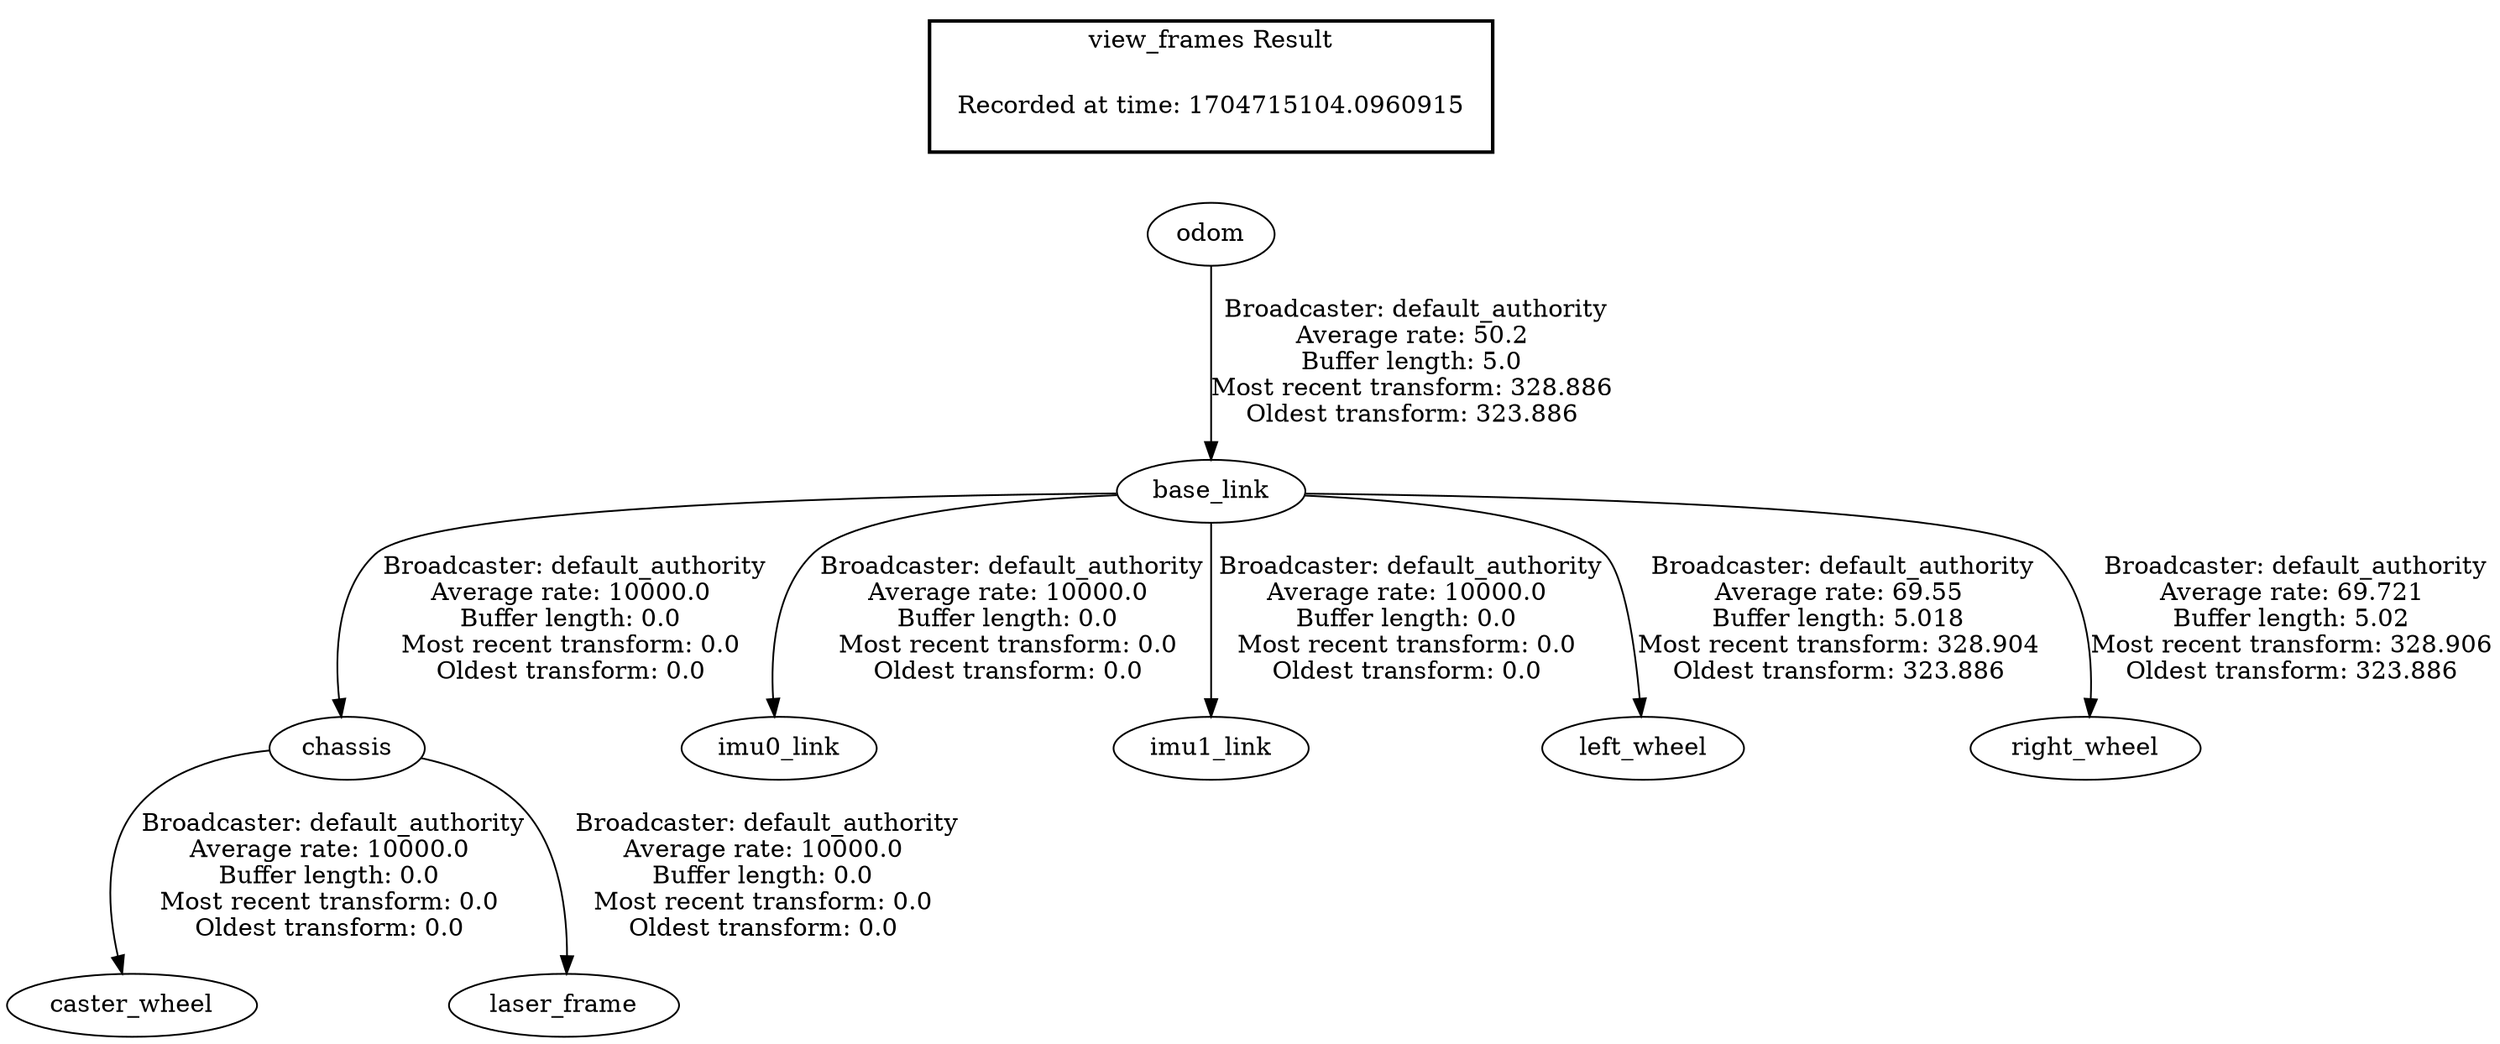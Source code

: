 digraph G {
"chassis" -> "caster_wheel"[label=" Broadcaster: default_authority\nAverage rate: 10000.0\nBuffer length: 0.0\nMost recent transform: 0.0\nOldest transform: 0.0\n"];
"base_link" -> "chassis"[label=" Broadcaster: default_authority\nAverage rate: 10000.0\nBuffer length: 0.0\nMost recent transform: 0.0\nOldest transform: 0.0\n"];
"odom" -> "base_link"[label=" Broadcaster: default_authority\nAverage rate: 50.2\nBuffer length: 5.0\nMost recent transform: 328.886\nOldest transform: 323.886\n"];
"base_link" -> "imu0_link"[label=" Broadcaster: default_authority\nAverage rate: 10000.0\nBuffer length: 0.0\nMost recent transform: 0.0\nOldest transform: 0.0\n"];
"base_link" -> "imu1_link"[label=" Broadcaster: default_authority\nAverage rate: 10000.0\nBuffer length: 0.0\nMost recent transform: 0.0\nOldest transform: 0.0\n"];
"chassis" -> "laser_frame"[label=" Broadcaster: default_authority\nAverage rate: 10000.0\nBuffer length: 0.0\nMost recent transform: 0.0\nOldest transform: 0.0\n"];
"base_link" -> "left_wheel"[label=" Broadcaster: default_authority\nAverage rate: 69.55\nBuffer length: 5.018\nMost recent transform: 328.904\nOldest transform: 323.886\n"];
"base_link" -> "right_wheel"[label=" Broadcaster: default_authority\nAverage rate: 69.721\nBuffer length: 5.02\nMost recent transform: 328.906\nOldest transform: 323.886\n"];
edge [style=invis];
 subgraph cluster_legend { style=bold; color=black; label ="view_frames Result";
"Recorded at time: 1704715104.0960915"[ shape=plaintext ] ;
}->"odom";
}